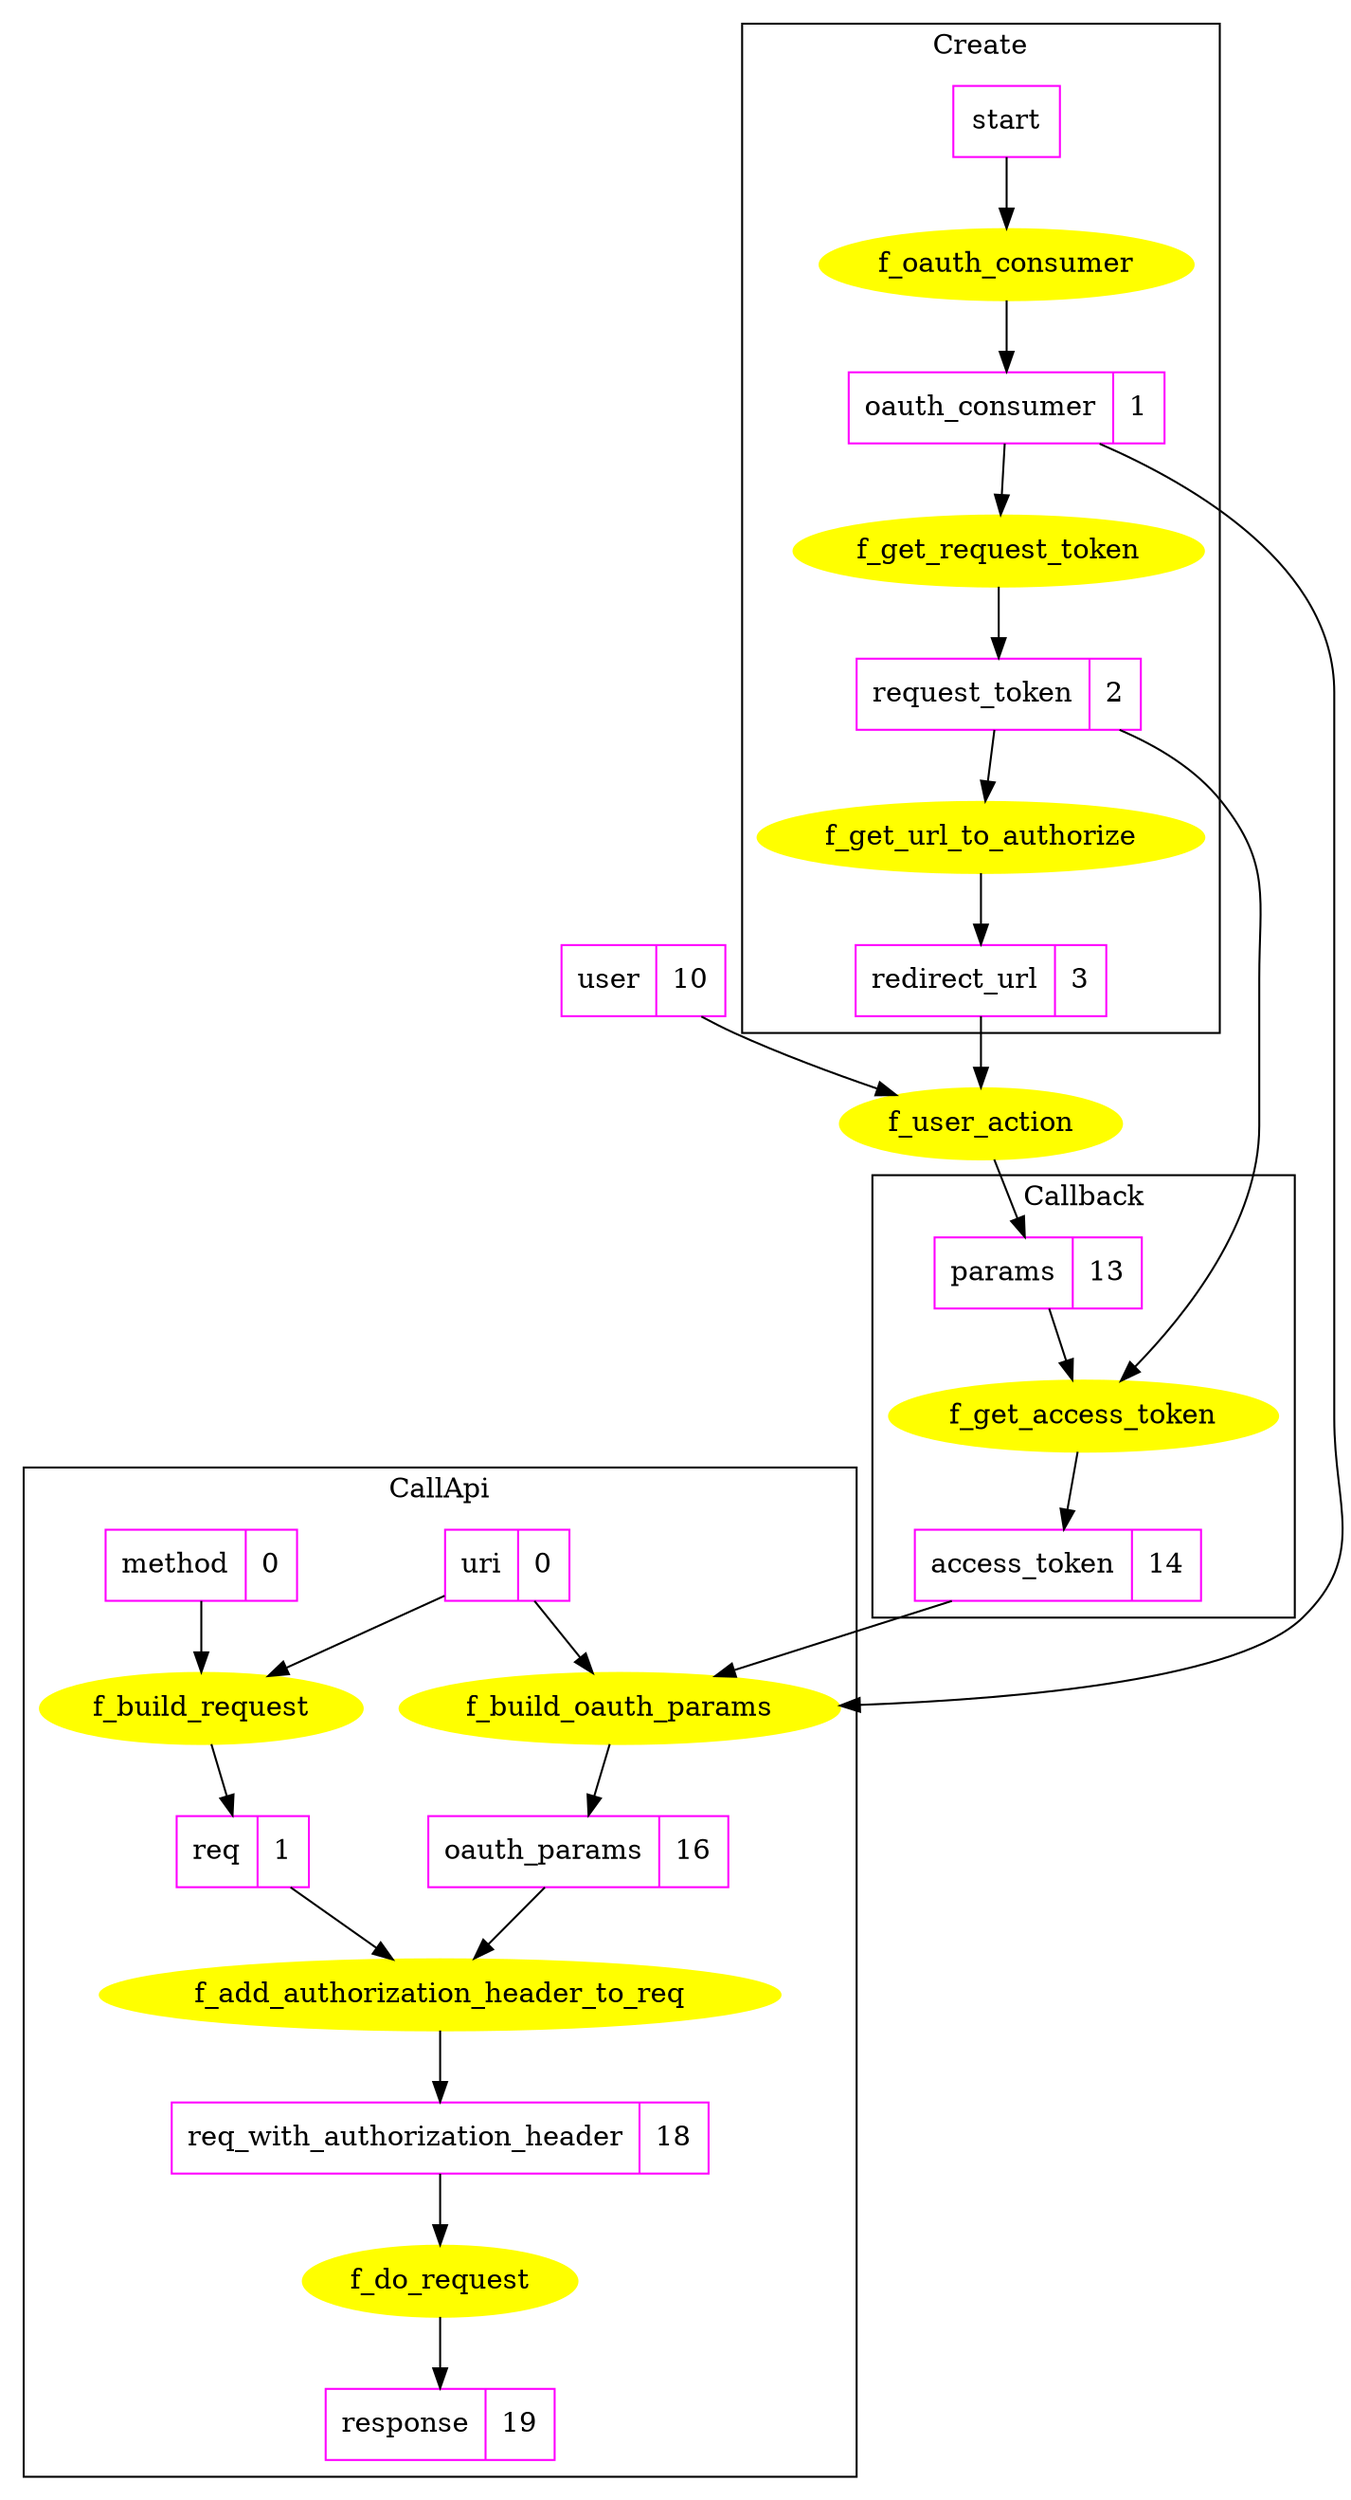 digraph {
    node [shape=oval color="#ffff00" style=filled];
    f_oauth_consumer; f_get_request_token;
    f_get_url_to_authorize; f_get_access_token;
    f_user_action;
    f_build_request; f_build_oauth_params;
    f_add_authorization_header_to_req;
    f_do_request;

    node [shape="record" color="#ff00ff" style=""];
    method [label="method|0" ];
    uri [label="uri|0" ];
    req [label="req|1" ];
    oauth_consumer [label="oauth_consumer|1" ];
    request_token [label="request_token|2" ];
    redirect_url [label="redirect_url|3" ];
    user [label="user|10" ];
    params [label="params|13" ];
    access_token [label="access_token|14" ];
    oauth_params [label="oauth_params|16" ];
    req_with_authorization_header [label="req_with_authorization_header|18" ];
    response [label="response|19" ];

    subgraph clusterCreate {
        label = "Create"
        start -> f_oauth_consumer;
        f_oauth_consumer -> oauth_consumer;
        oauth_consumer -> f_get_request_token;
        f_get_request_token -> request_token;
        // {session, request_token} -> session [label = "save_request_token_to_session"];
        request_token -> f_get_url_to_authorize;
        f_get_url_to_authorize -> redirect_url;
    }

    subgraph clusterCallback {
        label = "Callback"
        // {oauth_consumer, session} -> request_token [label = "extract_request_token"];
        {request_token, params} -> f_get_access_token;
        f_get_access_token -> access_token;
        // {access_token, session} -> session [label = "store_access_token_to_session"];
    }

    {redirect_url, user} -> f_user_action;
    f_user_action -> params;

    subgraph clusterCallApi {
        label = "CallApi"
        {uri, method} -> f_build_request;
        f_build_request -> req;
        {oauth_consumer, access_token, uri} -> f_build_oauth_params;
        f_build_oauth_params -> oauth_params;
        {oauth_params, req} -> f_add_authorization_header_to_req;
        f_add_authorization_header_to_req -> req_with_authorization_header;
        req_with_authorization_header -> f_do_request;
        f_do_request -> response;
    }

}
